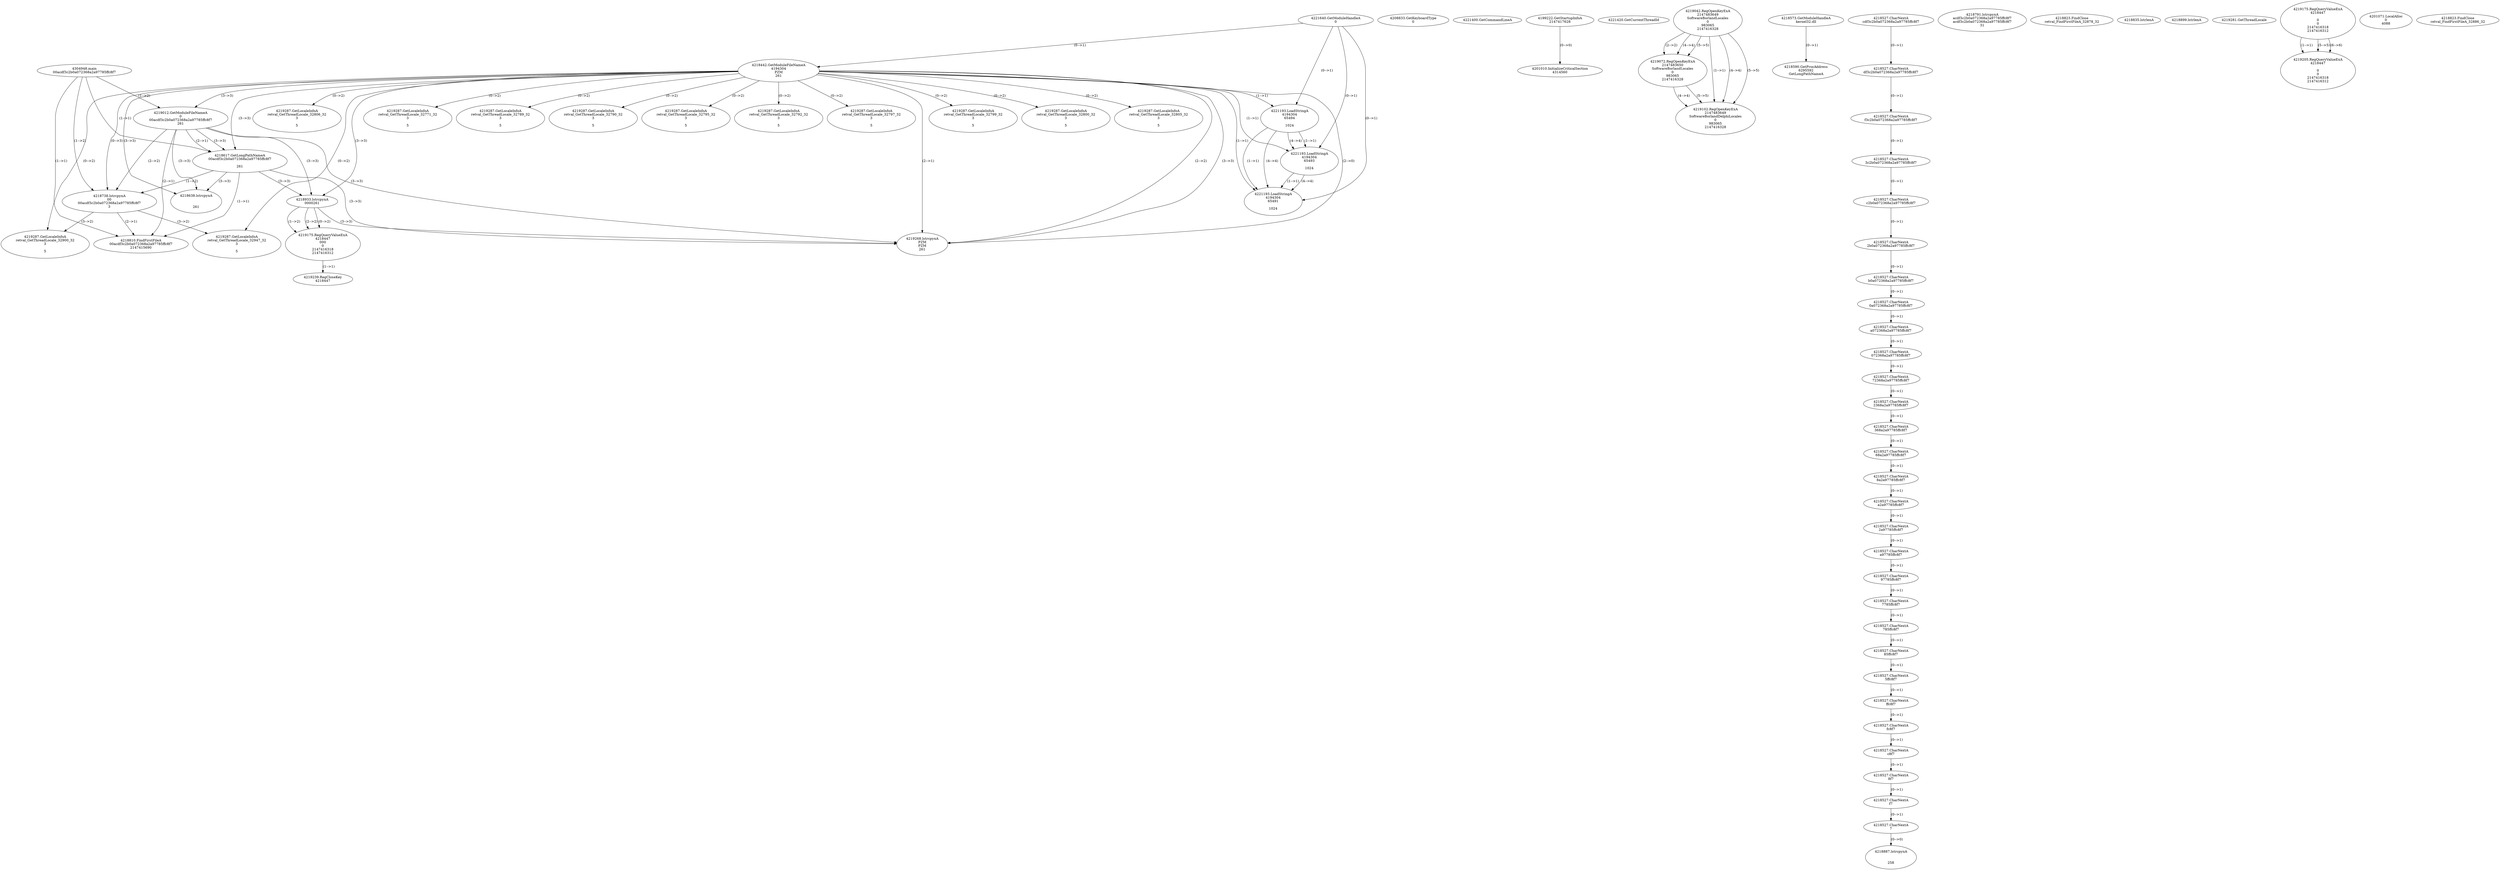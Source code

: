 // Global SCDG with merge call
digraph {
	0 [label="4304948.main
00acdf3c2b0a072368a2a97785ffc8f7"]
	1 [label="4221640.GetModuleHandleA
0"]
	2 [label="4208833.GetKeyboardType
0"]
	3 [label="4221400.GetCommandLineA
"]
	4 [label="4199222.GetStartupInfoA
2147417628"]
	5 [label="4221420.GetCurrentThreadId
"]
	6 [label="4218442.GetModuleFileNameA
4194304
PZM
261"]
	1 -> 6 [label="(0-->1)"]
	7 [label="4219012.GetModuleFileNameA
0
00acdf3c2b0a072368a2a97785ffc8f7
261"]
	0 -> 7 [label="(1-->2)"]
	6 -> 7 [label="(3-->3)"]
	8 [label="4219042.RegOpenKeyExA
2147483649
Software\Borland\Locales
0
983065
2147416328"]
	9 [label="4218573.GetModuleHandleA
kernel32.dll"]
	10 [label="4218590.GetProcAddress
6295592
GetLongPathNameA"]
	9 -> 10 [label="(0-->1)"]
	11 [label="4218617.GetLongPathNameA
00acdf3c2b0a072368a2a97785ffc8f7

261"]
	0 -> 11 [label="(1-->1)"]
	7 -> 11 [label="(2-->1)"]
	6 -> 11 [label="(3-->3)"]
	7 -> 11 [label="(3-->3)"]
	12 [label="4218738.lstrcpynA
00
00acdf3c2b0a072368a2a97785ffc8f7
3"]
	0 -> 12 [label="(1-->2)"]
	7 -> 12 [label="(2-->2)"]
	11 -> 12 [label="(1-->2)"]
	6 -> 12 [label="(0-->3)"]
	13 [label="4218527.CharNextA
cdf3c2b0a072368a2a97785ffc8f7"]
	14 [label="4218527.CharNextA
df3c2b0a072368a2a97785ffc8f7"]
	13 -> 14 [label="(0-->1)"]
	15 [label="4218527.CharNextA
f3c2b0a072368a2a97785ffc8f7"]
	14 -> 15 [label="(0-->1)"]
	16 [label="4218527.CharNextA
3c2b0a072368a2a97785ffc8f7"]
	15 -> 16 [label="(0-->1)"]
	17 [label="4218527.CharNextA
c2b0a072368a2a97785ffc8f7"]
	16 -> 17 [label="(0-->1)"]
	18 [label="4218527.CharNextA
2b0a072368a2a97785ffc8f7"]
	17 -> 18 [label="(0-->1)"]
	19 [label="4218527.CharNextA
b0a072368a2a97785ffc8f7"]
	18 -> 19 [label="(0-->1)"]
	20 [label="4218527.CharNextA
0a072368a2a97785ffc8f7"]
	19 -> 20 [label="(0-->1)"]
	21 [label="4218527.CharNextA
a072368a2a97785ffc8f7"]
	20 -> 21 [label="(0-->1)"]
	22 [label="4218527.CharNextA
072368a2a97785ffc8f7"]
	21 -> 22 [label="(0-->1)"]
	23 [label="4218527.CharNextA
72368a2a97785ffc8f7"]
	22 -> 23 [label="(0-->1)"]
	24 [label="4218527.CharNextA
2368a2a97785ffc8f7"]
	23 -> 24 [label="(0-->1)"]
	25 [label="4218527.CharNextA
368a2a97785ffc8f7"]
	24 -> 25 [label="(0-->1)"]
	26 [label="4218527.CharNextA
68a2a97785ffc8f7"]
	25 -> 26 [label="(0-->1)"]
	27 [label="4218527.CharNextA
8a2a97785ffc8f7"]
	26 -> 27 [label="(0-->1)"]
	28 [label="4218527.CharNextA
a2a97785ffc8f7"]
	27 -> 28 [label="(0-->1)"]
	29 [label="4218527.CharNextA
2a97785ffc8f7"]
	28 -> 29 [label="(0-->1)"]
	30 [label="4218527.CharNextA
a97785ffc8f7"]
	29 -> 30 [label="(0-->1)"]
	31 [label="4218527.CharNextA
97785ffc8f7"]
	30 -> 31 [label="(0-->1)"]
	32 [label="4218527.CharNextA
7785ffc8f7"]
	31 -> 32 [label="(0-->1)"]
	33 [label="4218527.CharNextA
785ffc8f7"]
	32 -> 33 [label="(0-->1)"]
	34 [label="4218527.CharNextA
85ffc8f7"]
	33 -> 34 [label="(0-->1)"]
	35 [label="4218527.CharNextA
5ffc8f7"]
	34 -> 35 [label="(0-->1)"]
	36 [label="4218527.CharNextA
ffc8f7"]
	35 -> 36 [label="(0-->1)"]
	37 [label="4218527.CharNextA
fc8f7"]
	36 -> 37 [label="(0-->1)"]
	38 [label="4218527.CharNextA
c8f7"]
	37 -> 38 [label="(0-->1)"]
	39 [label="4218527.CharNextA
8f7"]
	38 -> 39 [label="(0-->1)"]
	40 [label="4218527.CharNextA
f7"]
	39 -> 40 [label="(0-->1)"]
	41 [label="4218527.CharNextA
7"]
	40 -> 41 [label="(0-->1)"]
	42 [label="4218791.lstrcpynA
acdf3c2b0a072368a2a97785ffc8f7
acdf3c2b0a072368a2a97785ffc8f7
31"]
	43 [label="4218810.FindFirstFileA
00acdf3c2b0a072368a2a97785ffc8f7
2147415690"]
	0 -> 43 [label="(1-->1)"]
	7 -> 43 [label="(2-->1)"]
	11 -> 43 [label="(1-->1)"]
	12 -> 43 [label="(2-->1)"]
	44 [label="4218823.FindClose
retval_FindFirstFileA_32878_32"]
	45 [label="4218835.lstrlenA
"]
	46 [label="4218887.lstrcpynA


258"]
	41 -> 46 [label="(0-->0)"]
	47 [label="4218899.lstrlenA
"]
	48 [label="4218933.lstrcpynA
00\
00\
261"]
	6 -> 48 [label="(3-->3)"]
	7 -> 48 [label="(3-->3)"]
	11 -> 48 [label="(3-->3)"]
	49 [label="4219175.RegQueryValueExA
4218447
00\
0
0
2147416318
2147416312"]
	48 -> 49 [label="(1-->2)"]
	48 -> 49 [label="(2-->2)"]
	48 -> 49 [label="(0-->2)"]
	50 [label="4219239.RegCloseKey
4218447"]
	49 -> 50 [label="(1-->1)"]
	51 [label="4219268.lstrcpynA
PZM
PZM
261"]
	6 -> 51 [label="(2-->1)"]
	6 -> 51 [label="(2-->2)"]
	6 -> 51 [label="(3-->3)"]
	7 -> 51 [label="(3-->3)"]
	11 -> 51 [label="(3-->3)"]
	48 -> 51 [label="(3-->3)"]
	6 -> 51 [label="(2-->0)"]
	52 [label="4219281.GetThreadLocale
"]
	53 [label="4219287.GetLocaleInfoA
retval_GetThreadLocale_32900_32
3

5"]
	6 -> 53 [label="(0-->2)"]
	12 -> 53 [label="(3-->2)"]
	54 [label="4221193.LoadStringA
4194304
65494

1024"]
	1 -> 54 [label="(0-->1)"]
	6 -> 54 [label="(1-->1)"]
	55 [label="4221193.LoadStringA
4194304
65493

1024"]
	1 -> 55 [label="(0-->1)"]
	6 -> 55 [label="(1-->1)"]
	54 -> 55 [label="(1-->1)"]
	54 -> 55 [label="(4-->4)"]
	56 [label="4219072.RegOpenKeyExA
2147483650
Software\Borland\Locales
0
983065
2147416328"]
	8 -> 56 [label="(2-->2)"]
	8 -> 56 [label="(4-->4)"]
	8 -> 56 [label="(5-->5)"]
	57 [label="4219102.RegOpenKeyExA
2147483649
Software\Borland\Delphi\Locales
0
983065
2147416328"]
	8 -> 57 [label="(1-->1)"]
	8 -> 57 [label="(4-->4)"]
	56 -> 57 [label="(4-->4)"]
	8 -> 57 [label="(5-->5)"]
	56 -> 57 [label="(5-->5)"]
	58 [label="4218638.lstrcpynA


261"]
	6 -> 58 [label="(3-->3)"]
	7 -> 58 [label="(3-->3)"]
	11 -> 58 [label="(3-->3)"]
	59 [label="4219175.RegQueryValueExA
4218447

0
0
2147416318
2147416312"]
	60 [label="4219205.RegQueryValueExA
4218447

0
0
2147416318
2147416312"]
	59 -> 60 [label="(1-->1)"]
	59 -> 60 [label="(5-->5)"]
	59 -> 60 [label="(6-->6)"]
	61 [label="4219287.GetLocaleInfoA
retval_GetThreadLocale_32806_32
3

5"]
	6 -> 61 [label="(0-->2)"]
	62 [label="4221193.LoadStringA
4194304
65491

1024"]
	1 -> 62 [label="(0-->1)"]
	6 -> 62 [label="(1-->1)"]
	54 -> 62 [label="(1-->1)"]
	55 -> 62 [label="(1-->1)"]
	54 -> 62 [label="(4-->4)"]
	55 -> 62 [label="(4-->4)"]
	63 [label="4201010.InitializeCriticalSection
4314560"]
	4 -> 63 [label="(0-->0)"]
	64 [label="4201071.LocalAlloc
0
4088"]
	65 [label="4218823.FindClose
retval_FindFirstFileA_32886_32"]
	66 [label="4219287.GetLocaleInfoA
retval_GetThreadLocale_32947_32
3

5"]
	6 -> 66 [label="(0-->2)"]
	12 -> 66 [label="(3-->2)"]
	67 [label="4219287.GetLocaleInfoA
retval_GetThreadLocale_32771_32
3

5"]
	6 -> 67 [label="(0-->2)"]
	68 [label="4219287.GetLocaleInfoA
retval_GetThreadLocale_32789_32
3

5"]
	6 -> 68 [label="(0-->2)"]
	69 [label="4219287.GetLocaleInfoA
retval_GetThreadLocale_32790_32
3

5"]
	6 -> 69 [label="(0-->2)"]
	70 [label="4219287.GetLocaleInfoA
retval_GetThreadLocale_32795_32
3

5"]
	6 -> 70 [label="(0-->2)"]
	71 [label="4219287.GetLocaleInfoA
retval_GetThreadLocale_32792_32
3

5"]
	6 -> 71 [label="(0-->2)"]
	72 [label="4219287.GetLocaleInfoA
retval_GetThreadLocale_32797_32
3

5"]
	6 -> 72 [label="(0-->2)"]
	73 [label="4219287.GetLocaleInfoA
retval_GetThreadLocale_32799_32
3

5"]
	6 -> 73 [label="(0-->2)"]
	74 [label="4219287.GetLocaleInfoA
retval_GetThreadLocale_32800_32
3

5"]
	6 -> 74 [label="(0-->2)"]
	75 [label="4219287.GetLocaleInfoA
retval_GetThreadLocale_32805_32
3

5"]
	6 -> 75 [label="(0-->2)"]
}

